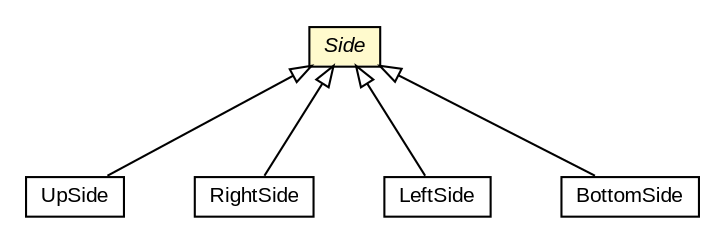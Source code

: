 #!/usr/local/bin/dot
#
# Class diagram 
# Generated by UMLGraph version R5_6-24-gf6e263 (http://www.umlgraph.org/)
#

digraph G {
	edge [fontname="arial",fontsize=10,labelfontname="arial",labelfontsize=10];
	node [fontname="arial",fontsize=10,shape=plaintext];
	nodesep=0.25;
	ranksep=0.5;
	// com.id.droneapi.impl.algorithm.v2.sides.UpSide
	c2943 [label=<<table title="com.id.droneapi.impl.algorithm.v2.sides.UpSide" border="0" cellborder="1" cellspacing="0" cellpadding="2" port="p" href="./UpSide.html">
		<tr><td><table border="0" cellspacing="0" cellpadding="1">
<tr><td align="center" balign="center"> UpSide </td></tr>
		</table></td></tr>
		</table>>, URL="./UpSide.html", fontname="arial", fontcolor="black", fontsize=10.0];
	// com.id.droneapi.impl.algorithm.v2.sides.Side
	c2945 [label=<<table title="com.id.droneapi.impl.algorithm.v2.sides.Side" border="0" cellborder="1" cellspacing="0" cellpadding="2" port="p" bgcolor="lemonChiffon" href="./Side.html">
		<tr><td><table border="0" cellspacing="0" cellpadding="1">
<tr><td align="center" balign="center"><font face="arial italic"> Side </font></td></tr>
		</table></td></tr>
		</table>>, URL="./Side.html", fontname="arial", fontcolor="black", fontsize=10.0];
	// com.id.droneapi.impl.algorithm.v2.sides.RightSide
	c2946 [label=<<table title="com.id.droneapi.impl.algorithm.v2.sides.RightSide" border="0" cellborder="1" cellspacing="0" cellpadding="2" port="p" href="./RightSide.html">
		<tr><td><table border="0" cellspacing="0" cellpadding="1">
<tr><td align="center" balign="center"> RightSide </td></tr>
		</table></td></tr>
		</table>>, URL="./RightSide.html", fontname="arial", fontcolor="black", fontsize=10.0];
	// com.id.droneapi.impl.algorithm.v2.sides.LeftSide
	c2947 [label=<<table title="com.id.droneapi.impl.algorithm.v2.sides.LeftSide" border="0" cellborder="1" cellspacing="0" cellpadding="2" port="p" href="./LeftSide.html">
		<tr><td><table border="0" cellspacing="0" cellpadding="1">
<tr><td align="center" balign="center"> LeftSide </td></tr>
		</table></td></tr>
		</table>>, URL="./LeftSide.html", fontname="arial", fontcolor="black", fontsize=10.0];
	// com.id.droneapi.impl.algorithm.v2.sides.BottomSide
	c2950 [label=<<table title="com.id.droneapi.impl.algorithm.v2.sides.BottomSide" border="0" cellborder="1" cellspacing="0" cellpadding="2" port="p" href="./BottomSide.html">
		<tr><td><table border="0" cellspacing="0" cellpadding="1">
<tr><td align="center" balign="center"> BottomSide </td></tr>
		</table></td></tr>
		</table>>, URL="./BottomSide.html", fontname="arial", fontcolor="black", fontsize=10.0];
	//com.id.droneapi.impl.algorithm.v2.sides.UpSide extends com.id.droneapi.impl.algorithm.v2.sides.Side
	c2945:p -> c2943:p [dir=back,arrowtail=empty];
	//com.id.droneapi.impl.algorithm.v2.sides.RightSide extends com.id.droneapi.impl.algorithm.v2.sides.Side
	c2945:p -> c2946:p [dir=back,arrowtail=empty];
	//com.id.droneapi.impl.algorithm.v2.sides.LeftSide extends com.id.droneapi.impl.algorithm.v2.sides.Side
	c2945:p -> c2947:p [dir=back,arrowtail=empty];
	//com.id.droneapi.impl.algorithm.v2.sides.BottomSide extends com.id.droneapi.impl.algorithm.v2.sides.Side
	c2945:p -> c2950:p [dir=back,arrowtail=empty];
}

